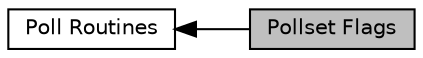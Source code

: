 digraph "Pollset Flags"
{
  edge [fontname="Helvetica",fontsize="10",labelfontname="Helvetica",labelfontsize="10"];
  node [fontname="Helvetica",fontsize="10",shape=record];
  rankdir=LR;
  Node1 [label="Poll Routines",height=0.2,width=0.4,color="black", fillcolor="white", style="filled",URL="$group__apr__poll.html"];
  Node0 [label="Pollset Flags",height=0.2,width=0.4,color="black", fillcolor="grey75", style="filled", fontcolor="black"];
  Node1->Node0 [shape=plaintext, dir="back", style="solid"];
}
